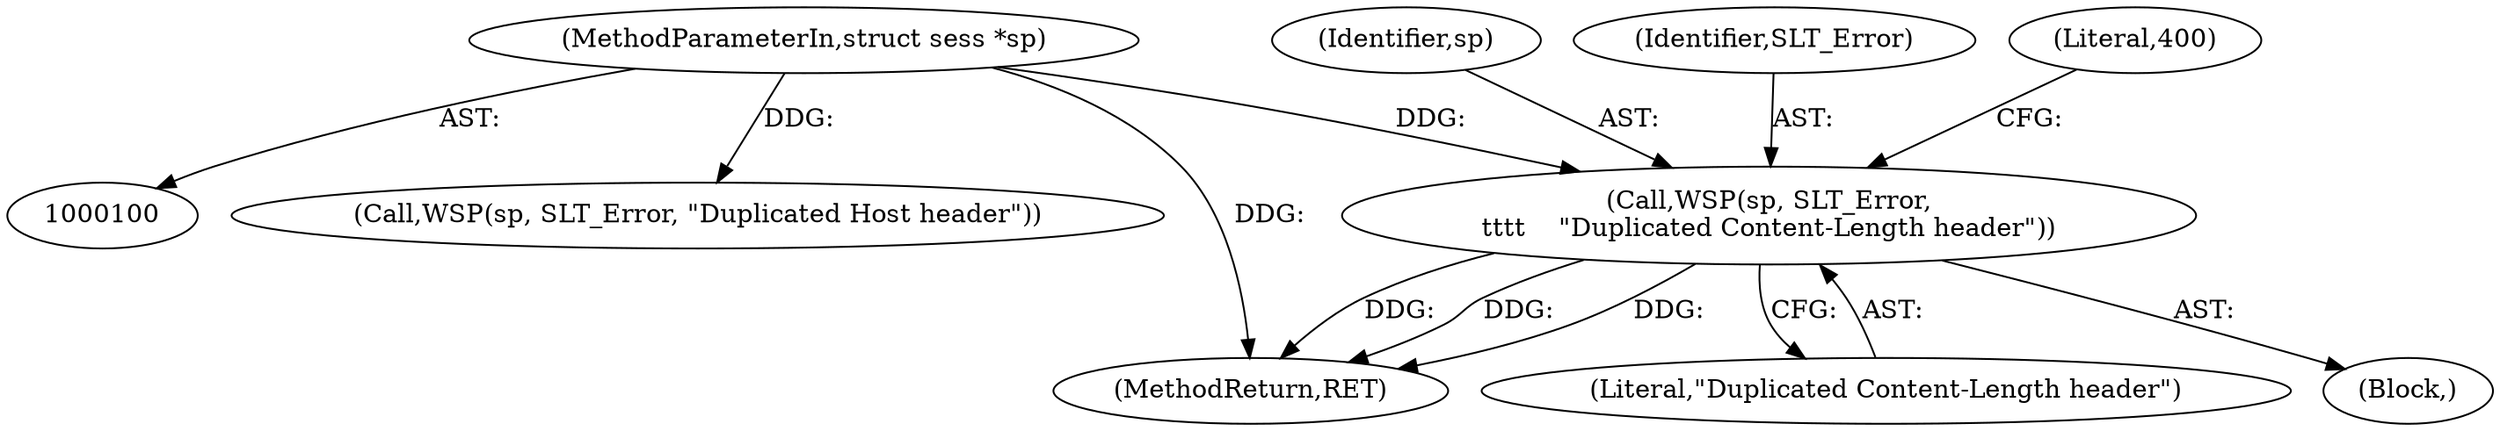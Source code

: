 digraph "0_Varnish-Cache_29870c8fe95e4e8a672f6f28c5fbe692bea09e9c@pointer" {
"1000187" [label="(Call,WSP(sp, SLT_Error,\n\t\t\t\t    \"Duplicated Content-Length header\"))"];
"1000101" [label="(MethodParameterIn,struct sess *sp)"];
"1000188" [label="(Identifier,sp)"];
"1000189" [label="(Identifier,SLT_Error)"];
"1000101" [label="(MethodParameterIn,struct sess *sp)"];
"1000187" [label="(Call,WSP(sp, SLT_Error,\n\t\t\t\t    \"Duplicated Content-Length header\"))"];
"1000165" [label="(Call,WSP(sp, SLT_Error, \"Duplicated Host header\"))"];
"1000192" [label="(Literal,400)"];
"1000198" [label="(MethodReturn,RET)"];
"1000190" [label="(Literal,\"Duplicated Content-Length header\")"];
"1000186" [label="(Block,)"];
"1000187" -> "1000186"  [label="AST: "];
"1000187" -> "1000190"  [label="CFG: "];
"1000188" -> "1000187"  [label="AST: "];
"1000189" -> "1000187"  [label="AST: "];
"1000190" -> "1000187"  [label="AST: "];
"1000192" -> "1000187"  [label="CFG: "];
"1000187" -> "1000198"  [label="DDG: "];
"1000187" -> "1000198"  [label="DDG: "];
"1000187" -> "1000198"  [label="DDG: "];
"1000101" -> "1000187"  [label="DDG: "];
"1000101" -> "1000100"  [label="AST: "];
"1000101" -> "1000198"  [label="DDG: "];
"1000101" -> "1000165"  [label="DDG: "];
}
